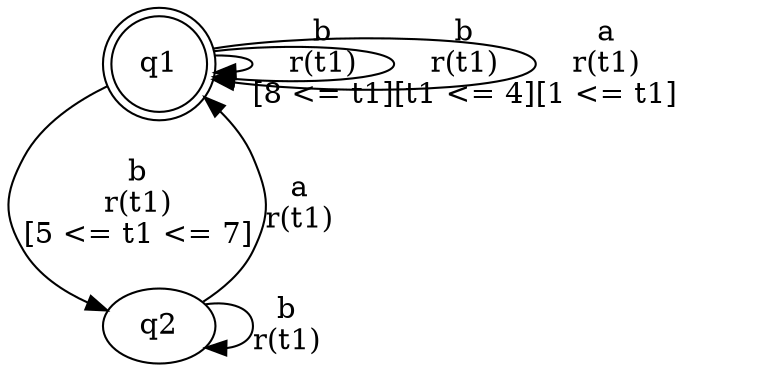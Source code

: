 digraph "tests_1/test5/solution500/solution" {
	q1[label=q1 shape=doublecircle]
	q2[label=q2]
	q1 -> q1[label="b\nr(t1)\n[8 <= t1]"]
	q1 -> q2[label="b\nr(t1)\n[5 <= t1 <= 7]"]
	q2 -> q2[label="b\nr(t1)\n"]
	q2 -> q1[label="a\nr(t1)\n"]
	q1 -> q1[label="b\nr(t1)\n[t1 <= 4]"]
	q1 -> q1[label="a\nr(t1)\n[1 <= t1]"]
}
